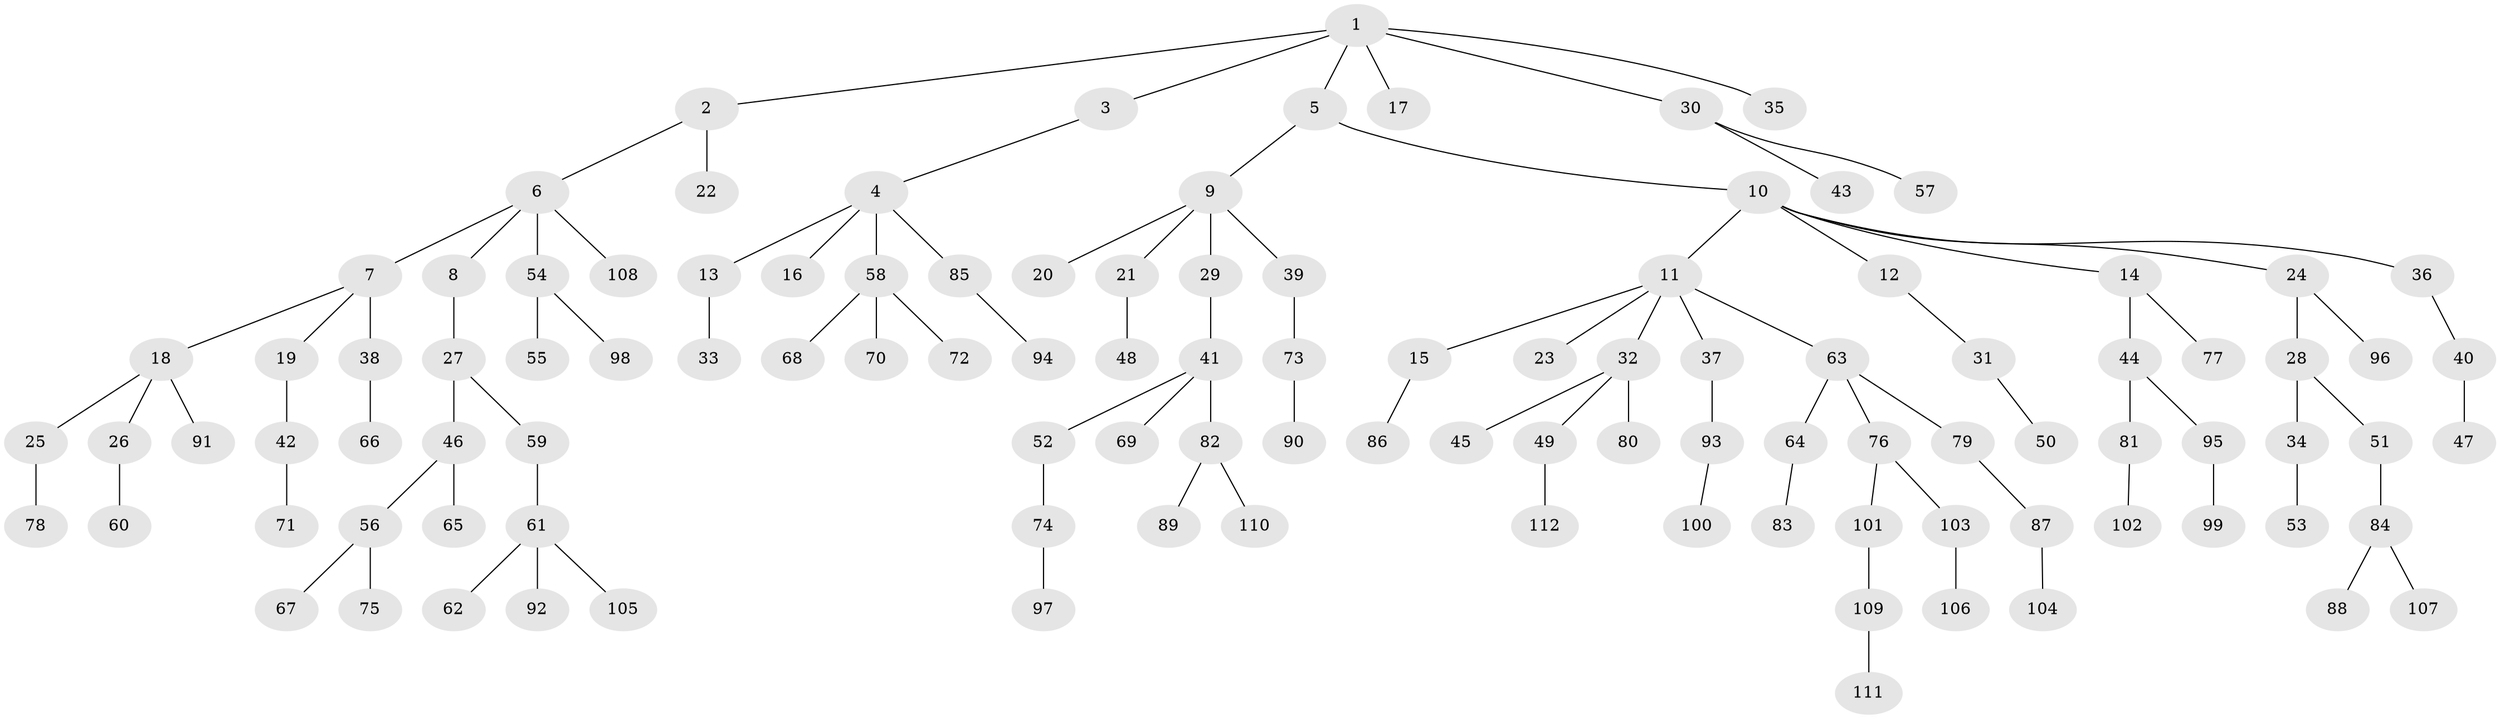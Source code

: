 // Generated by graph-tools (version 1.1) at 2025/26/03/09/25 03:26:23]
// undirected, 112 vertices, 111 edges
graph export_dot {
graph [start="1"]
  node [color=gray90,style=filled];
  1;
  2;
  3;
  4;
  5;
  6;
  7;
  8;
  9;
  10;
  11;
  12;
  13;
  14;
  15;
  16;
  17;
  18;
  19;
  20;
  21;
  22;
  23;
  24;
  25;
  26;
  27;
  28;
  29;
  30;
  31;
  32;
  33;
  34;
  35;
  36;
  37;
  38;
  39;
  40;
  41;
  42;
  43;
  44;
  45;
  46;
  47;
  48;
  49;
  50;
  51;
  52;
  53;
  54;
  55;
  56;
  57;
  58;
  59;
  60;
  61;
  62;
  63;
  64;
  65;
  66;
  67;
  68;
  69;
  70;
  71;
  72;
  73;
  74;
  75;
  76;
  77;
  78;
  79;
  80;
  81;
  82;
  83;
  84;
  85;
  86;
  87;
  88;
  89;
  90;
  91;
  92;
  93;
  94;
  95;
  96;
  97;
  98;
  99;
  100;
  101;
  102;
  103;
  104;
  105;
  106;
  107;
  108;
  109;
  110;
  111;
  112;
  1 -- 2;
  1 -- 3;
  1 -- 5;
  1 -- 17;
  1 -- 30;
  1 -- 35;
  2 -- 6;
  2 -- 22;
  3 -- 4;
  4 -- 13;
  4 -- 16;
  4 -- 58;
  4 -- 85;
  5 -- 9;
  5 -- 10;
  6 -- 7;
  6 -- 8;
  6 -- 54;
  6 -- 108;
  7 -- 18;
  7 -- 19;
  7 -- 38;
  8 -- 27;
  9 -- 20;
  9 -- 21;
  9 -- 29;
  9 -- 39;
  10 -- 11;
  10 -- 12;
  10 -- 14;
  10 -- 24;
  10 -- 36;
  11 -- 15;
  11 -- 23;
  11 -- 32;
  11 -- 37;
  11 -- 63;
  12 -- 31;
  13 -- 33;
  14 -- 44;
  14 -- 77;
  15 -- 86;
  18 -- 25;
  18 -- 26;
  18 -- 91;
  19 -- 42;
  21 -- 48;
  24 -- 28;
  24 -- 96;
  25 -- 78;
  26 -- 60;
  27 -- 46;
  27 -- 59;
  28 -- 34;
  28 -- 51;
  29 -- 41;
  30 -- 43;
  30 -- 57;
  31 -- 50;
  32 -- 45;
  32 -- 49;
  32 -- 80;
  34 -- 53;
  36 -- 40;
  37 -- 93;
  38 -- 66;
  39 -- 73;
  40 -- 47;
  41 -- 52;
  41 -- 69;
  41 -- 82;
  42 -- 71;
  44 -- 81;
  44 -- 95;
  46 -- 56;
  46 -- 65;
  49 -- 112;
  51 -- 84;
  52 -- 74;
  54 -- 55;
  54 -- 98;
  56 -- 67;
  56 -- 75;
  58 -- 68;
  58 -- 70;
  58 -- 72;
  59 -- 61;
  61 -- 62;
  61 -- 92;
  61 -- 105;
  63 -- 64;
  63 -- 76;
  63 -- 79;
  64 -- 83;
  73 -- 90;
  74 -- 97;
  76 -- 101;
  76 -- 103;
  79 -- 87;
  81 -- 102;
  82 -- 89;
  82 -- 110;
  84 -- 88;
  84 -- 107;
  85 -- 94;
  87 -- 104;
  93 -- 100;
  95 -- 99;
  101 -- 109;
  103 -- 106;
  109 -- 111;
}
